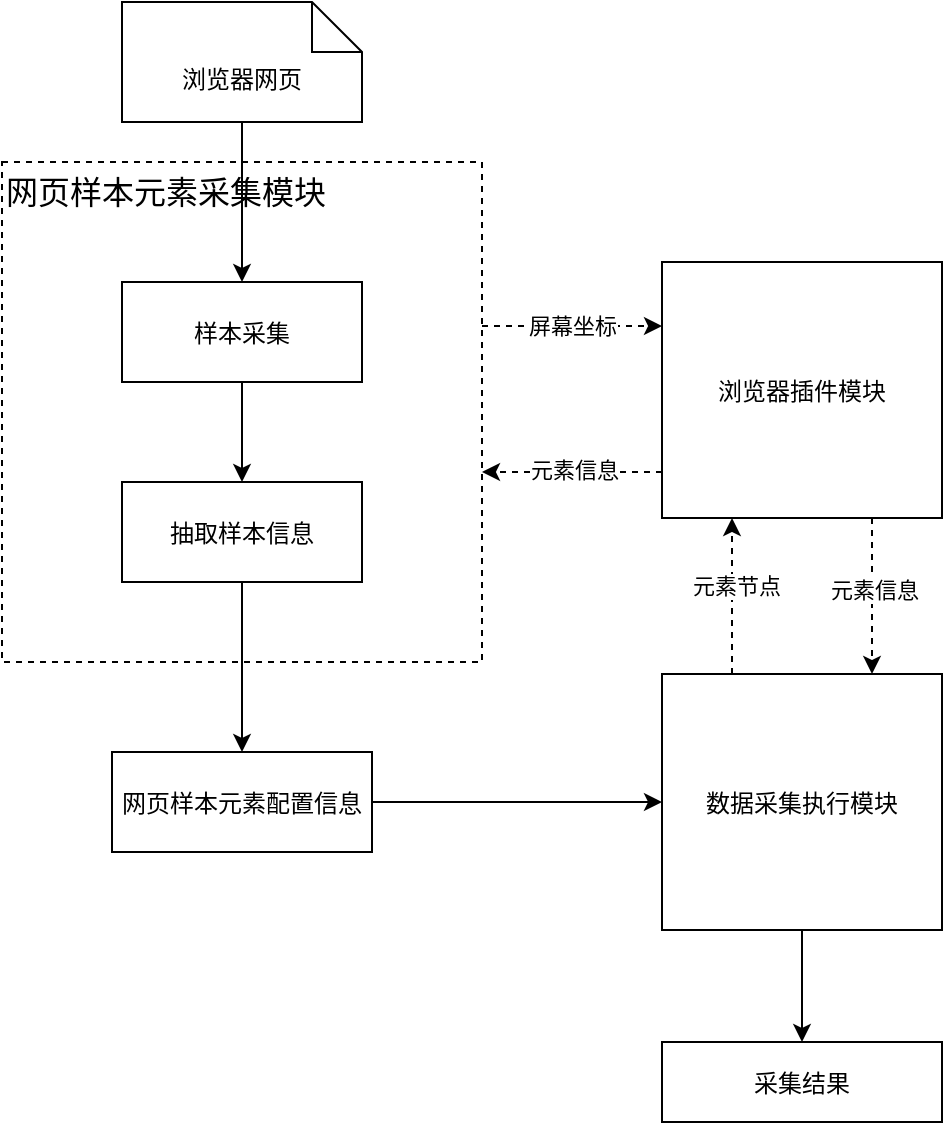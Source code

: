 <mxfile version="20.5.3" type="github">
  <diagram id="fHbY-IXV8rxFhdJGtk-R" name="第 1 页">
    <mxGraphModel dx="818" dy="445" grid="1" gridSize="10" guides="1" tooltips="1" connect="1" arrows="1" fold="1" page="1" pageScale="1" pageWidth="827" pageHeight="1169" math="0" shadow="0">
      <root>
        <mxCell id="0" />
        <mxCell id="1" parent="0" />
        <mxCell id="NOPCQUztD3E9gNZXsxj6-4" value="浏览器网页" style="shape=note2;boundedLbl=1;whiteSpace=wrap;html=1;size=25;verticalAlign=top;align=center;" parent="1" vertex="1">
          <mxGeometry x="239" y="90" width="120" height="60" as="geometry" />
        </mxCell>
        <mxCell id="WI-cCxvm7N2GzxQIwQXc-9" style="edgeStyle=orthogonalEdgeStyle;rounded=0;orthogonalLoop=1;jettySize=auto;html=1;entryX=0;entryY=0.25;entryDx=0;entryDy=0;dashed=1;" edge="1" parent="1" source="NOPCQUztD3E9gNZXsxj6-13" target="WI-cCxvm7N2GzxQIwQXc-5">
          <mxGeometry relative="1" as="geometry">
            <Array as="points">
              <mxPoint x="439" y="252" />
              <mxPoint x="439" y="252" />
            </Array>
          </mxGeometry>
        </mxCell>
        <mxCell id="WI-cCxvm7N2GzxQIwQXc-11" value="屏幕坐标" style="edgeLabel;html=1;align=center;verticalAlign=middle;resizable=0;points=[];" vertex="1" connectable="0" parent="WI-cCxvm7N2GzxQIwQXc-9">
          <mxGeometry x="0.003" relative="1" as="geometry">
            <mxPoint as="offset" />
          </mxGeometry>
        </mxCell>
        <mxCell id="NOPCQUztD3E9gNZXsxj6-13" value="" style="fontStyle=0;dashed=1;" parent="1" vertex="1">
          <mxGeometry x="179" y="170" width="240" height="250" as="geometry" />
        </mxCell>
        <mxCell id="NOPCQUztD3E9gNZXsxj6-28" value="网页样本元素采集模块" style="text;html=1;strokeColor=none;fillColor=none;align=left;verticalAlign=middle;whiteSpace=wrap;rounded=0;fontSize=16;" parent="1" vertex="1">
          <mxGeometry x="179" y="170" width="210" height="30" as="geometry" />
        </mxCell>
        <mxCell id="NOPCQUztD3E9gNZXsxj6-35" style="edgeStyle=orthogonalEdgeStyle;rounded=0;orthogonalLoop=1;jettySize=auto;html=1;entryX=0.5;entryY=0;entryDx=0;entryDy=0;fontFamily=Helvetica;fontSize=12;fontColor=default;" parent="1" source="NOPCQUztD3E9gNZXsxj6-4" target="NOPCQUztD3E9gNZXsxj6-50" edge="1">
          <mxGeometry relative="1" as="geometry">
            <Array as="points">
              <mxPoint x="299" y="110" />
              <mxPoint x="299" y="110" />
            </Array>
          </mxGeometry>
        </mxCell>
        <mxCell id="WI-cCxvm7N2GzxQIwQXc-14" style="edgeStyle=orthogonalEdgeStyle;rounded=0;orthogonalLoop=1;jettySize=auto;html=1;" edge="1" parent="1" source="NOPCQUztD3E9gNZXsxj6-50" target="WI-cCxvm7N2GzxQIwQXc-13">
          <mxGeometry relative="1" as="geometry" />
        </mxCell>
        <mxCell id="NOPCQUztD3E9gNZXsxj6-50" value="样本采集" style="fontStyle=0;fontSize=12;" parent="1" vertex="1">
          <mxGeometry x="239" y="230" width="120" height="50" as="geometry" />
        </mxCell>
        <mxCell id="WI-cCxvm7N2GzxQIwQXc-10" style="edgeStyle=orthogonalEdgeStyle;rounded=0;orthogonalLoop=1;jettySize=auto;html=1;dashed=1;" edge="1" parent="1" source="WI-cCxvm7N2GzxQIwQXc-5">
          <mxGeometry relative="1" as="geometry">
            <mxPoint x="419" y="325" as="targetPoint" />
            <Array as="points">
              <mxPoint x="419" y="325" />
            </Array>
          </mxGeometry>
        </mxCell>
        <mxCell id="WI-cCxvm7N2GzxQIwQXc-12" value="元素信息" style="edgeLabel;html=1;align=center;verticalAlign=middle;resizable=0;points=[];" vertex="1" connectable="0" parent="WI-cCxvm7N2GzxQIwQXc-10">
          <mxGeometry x="-0.018" y="-1" relative="1" as="geometry">
            <mxPoint as="offset" />
          </mxGeometry>
        </mxCell>
        <mxCell id="WI-cCxvm7N2GzxQIwQXc-24" style="edgeStyle=orthogonalEdgeStyle;rounded=0;orthogonalLoop=1;jettySize=auto;html=1;entryX=0.75;entryY=0;entryDx=0;entryDy=0;dashed=1;" edge="1" parent="1" source="WI-cCxvm7N2GzxQIwQXc-5" target="WI-cCxvm7N2GzxQIwQXc-20">
          <mxGeometry relative="1" as="geometry">
            <Array as="points">
              <mxPoint x="614" y="370" />
              <mxPoint x="614" y="370" />
            </Array>
          </mxGeometry>
        </mxCell>
        <mxCell id="WI-cCxvm7N2GzxQIwQXc-26" value="元素信息" style="edgeLabel;html=1;align=center;verticalAlign=middle;resizable=0;points=[];" vertex="1" connectable="0" parent="WI-cCxvm7N2GzxQIwQXc-24">
          <mxGeometry x="-0.072" y="1" relative="1" as="geometry">
            <mxPoint as="offset" />
          </mxGeometry>
        </mxCell>
        <mxCell id="WI-cCxvm7N2GzxQIwQXc-5" value="浏览器插件模块" style="fontStyle=0;fontSize=12;" vertex="1" parent="1">
          <mxGeometry x="509" y="220" width="140" height="128" as="geometry" />
        </mxCell>
        <mxCell id="WI-cCxvm7N2GzxQIwQXc-16" style="edgeStyle=orthogonalEdgeStyle;rounded=0;orthogonalLoop=1;jettySize=auto;html=1;" edge="1" parent="1" source="WI-cCxvm7N2GzxQIwQXc-13" target="WI-cCxvm7N2GzxQIwQXc-15">
          <mxGeometry relative="1" as="geometry" />
        </mxCell>
        <mxCell id="WI-cCxvm7N2GzxQIwQXc-13" value="抽取样本信息" style="fontStyle=0;fontSize=12;" vertex="1" parent="1">
          <mxGeometry x="239" y="330" width="120" height="50" as="geometry" />
        </mxCell>
        <mxCell id="WI-cCxvm7N2GzxQIwQXc-21" style="edgeStyle=orthogonalEdgeStyle;rounded=0;orthogonalLoop=1;jettySize=auto;html=1;" edge="1" parent="1" source="WI-cCxvm7N2GzxQIwQXc-15" target="WI-cCxvm7N2GzxQIwQXc-20">
          <mxGeometry relative="1" as="geometry" />
        </mxCell>
        <mxCell id="WI-cCxvm7N2GzxQIwQXc-15" value="网页样本元素配置信息" style="fontStyle=0;fontSize=12;" vertex="1" parent="1">
          <mxGeometry x="234" y="465" width="130" height="50" as="geometry" />
        </mxCell>
        <mxCell id="WI-cCxvm7N2GzxQIwQXc-23" style="edgeStyle=orthogonalEdgeStyle;rounded=0;orthogonalLoop=1;jettySize=auto;html=1;entryX=0.25;entryY=1;entryDx=0;entryDy=0;dashed=1;" edge="1" parent="1" source="WI-cCxvm7N2GzxQIwQXc-20" target="WI-cCxvm7N2GzxQIwQXc-5">
          <mxGeometry relative="1" as="geometry">
            <Array as="points">
              <mxPoint x="544" y="400" />
              <mxPoint x="544" y="400" />
            </Array>
          </mxGeometry>
        </mxCell>
        <mxCell id="WI-cCxvm7N2GzxQIwQXc-25" value="元素节点" style="edgeLabel;html=1;align=center;verticalAlign=middle;resizable=0;points=[];" vertex="1" connectable="0" parent="WI-cCxvm7N2GzxQIwQXc-23">
          <mxGeometry x="0.125" y="-2" relative="1" as="geometry">
            <mxPoint as="offset" />
          </mxGeometry>
        </mxCell>
        <mxCell id="WI-cCxvm7N2GzxQIwQXc-28" style="edgeStyle=orthogonalEdgeStyle;rounded=0;orthogonalLoop=1;jettySize=auto;html=1;" edge="1" parent="1" source="WI-cCxvm7N2GzxQIwQXc-20" target="WI-cCxvm7N2GzxQIwQXc-27">
          <mxGeometry relative="1" as="geometry" />
        </mxCell>
        <mxCell id="WI-cCxvm7N2GzxQIwQXc-20" value="数据采集执行模块" style="fontStyle=0;fontSize=12;" vertex="1" parent="1">
          <mxGeometry x="509" y="426" width="140" height="128" as="geometry" />
        </mxCell>
        <mxCell id="WI-cCxvm7N2GzxQIwQXc-27" value="采集结果" style="fontStyle=0;fontSize=12;" vertex="1" parent="1">
          <mxGeometry x="509" y="610" width="140" height="40" as="geometry" />
        </mxCell>
      </root>
    </mxGraphModel>
  </diagram>
</mxfile>
